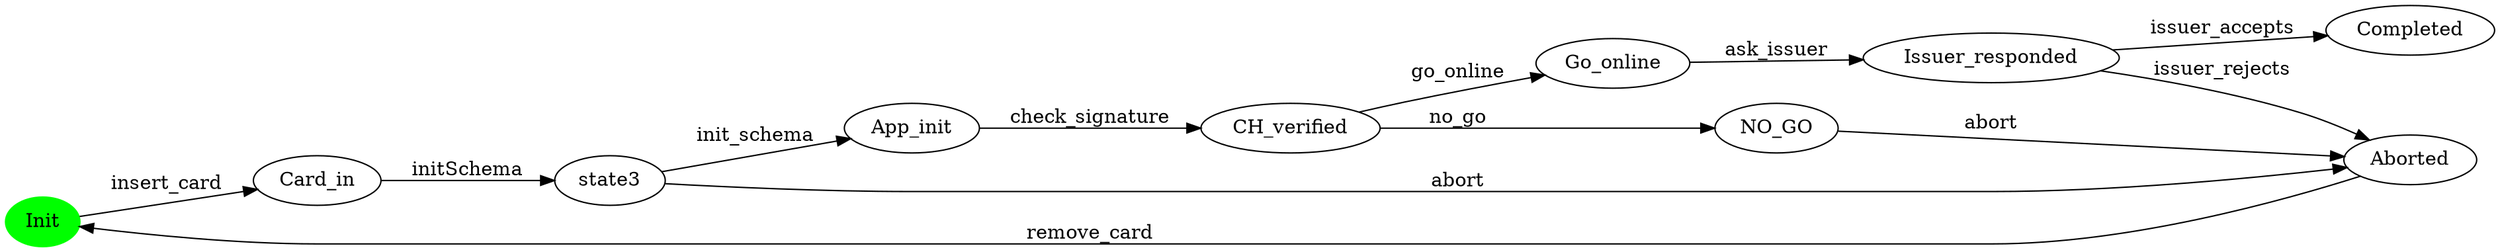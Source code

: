 digraph G {
rankdir=LR;
state0[ label = "Init", style=filled, color=green ];
state0 -> state1 [ label=" insert_card " ];
state2 [ label = "CH_verified" ];
state2 -> state3 [ label=" no_go " ];
state2 -> state4 [ label=" go_online " ];
state3 [ label = "NO_GO" ];
state3 -> state5 [ label=" abort " ];
state1 [ label = "Card_in" ];
state1 -> state6 [ label=" initSchema " ];
state7 [ label = "Issuer_responded" ];
state7 -> state8 [ label=" issuer_accepts " ];
state7 -> state5 [ label=" issuer_rejects " ];
state8 [ label = "Completed" ];
state4 [ label = "Go_online" ];
state4 -> state7 [ label=" ask_issuer " ];
state5 [ label = "Aborted" ];
state5 -> state0 [ label=" remove_card " ];
state6 [ label = "state3" ];
state6 -> state9 [ label=" init_schema " ];
state6 -> state5 [ label=" abort " ];
state9 [ label = "App_init" ];
state9 -> state2 [ label=" check_signature " ];
}

